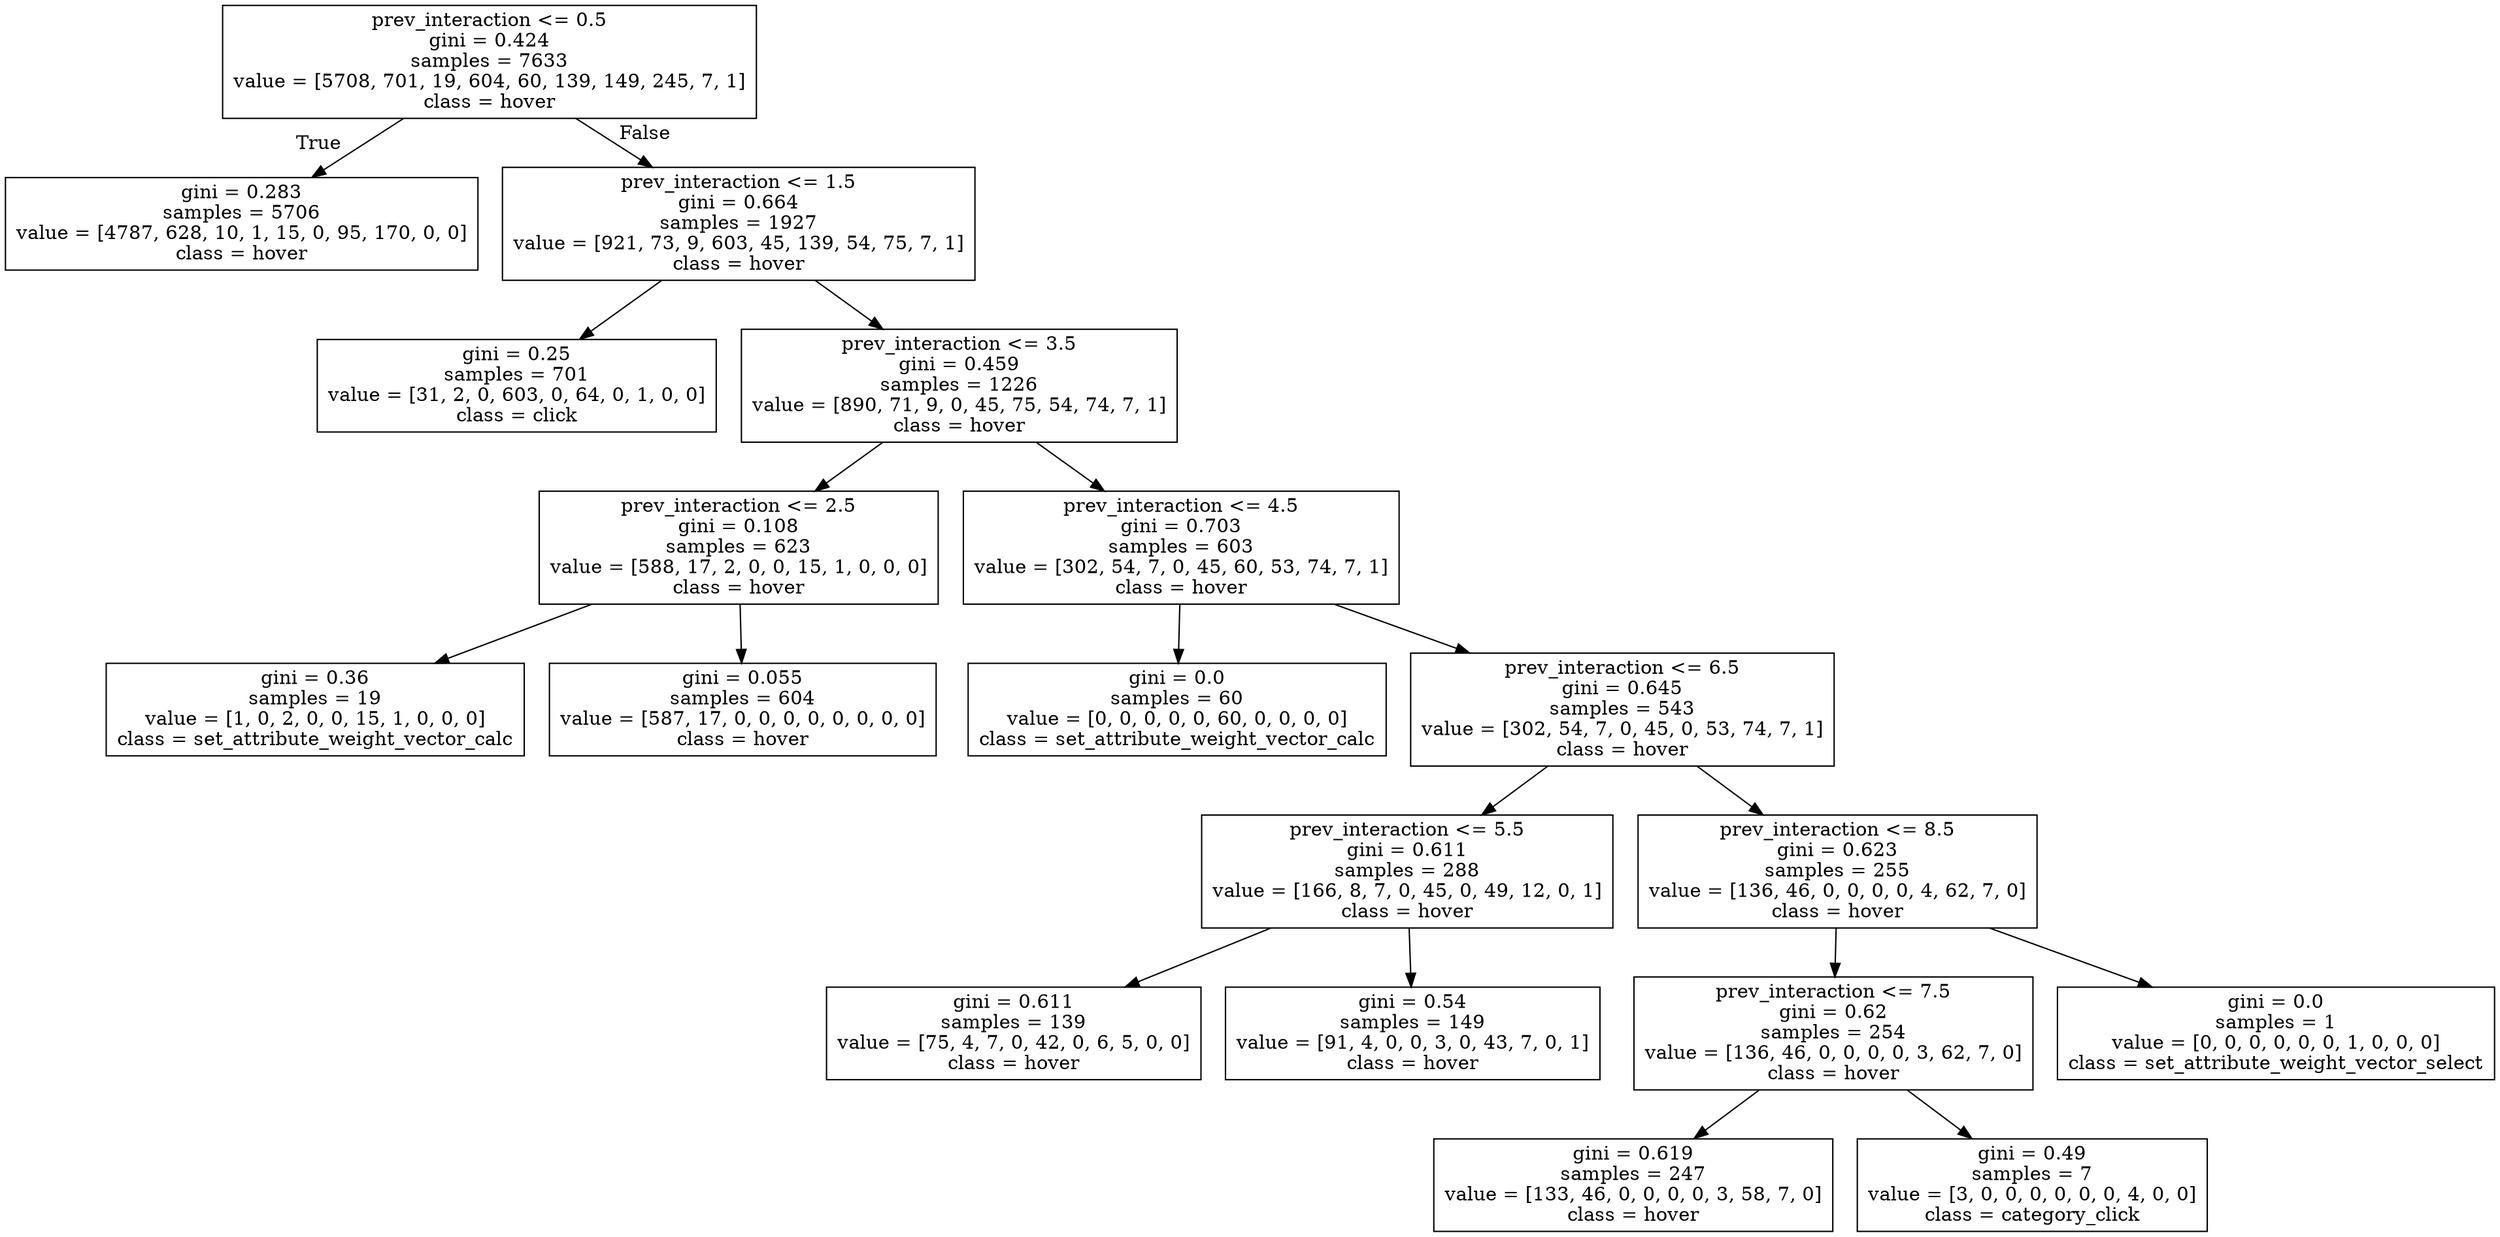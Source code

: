 digraph Tree {
node [shape=box] ;
0 [label="prev_interaction <= 0.5\ngini = 0.424\nsamples = 7633\nvalue = [5708, 701, 19, 604, 60, 139, 149, 245, 7, 1]\nclass = hover"] ;
1 [label="gini = 0.283\nsamples = 5706\nvalue = [4787, 628, 10, 1, 15, 0, 95, 170, 0, 0]\nclass = hover"] ;
0 -> 1 [labeldistance=2.5, labelangle=45, headlabel="True"] ;
2 [label="prev_interaction <= 1.5\ngini = 0.664\nsamples = 1927\nvalue = [921, 73, 9, 603, 45, 139, 54, 75, 7, 1]\nclass = hover"] ;
0 -> 2 [labeldistance=2.5, labelangle=-45, headlabel="False"] ;
3 [label="gini = 0.25\nsamples = 701\nvalue = [31, 2, 0, 603, 0, 64, 0, 1, 0, 0]\nclass = click"] ;
2 -> 3 ;
4 [label="prev_interaction <= 3.5\ngini = 0.459\nsamples = 1226\nvalue = [890, 71, 9, 0, 45, 75, 54, 74, 7, 1]\nclass = hover"] ;
2 -> 4 ;
5 [label="prev_interaction <= 2.5\ngini = 0.108\nsamples = 623\nvalue = [588, 17, 2, 0, 0, 15, 1, 0, 0, 0]\nclass = hover"] ;
4 -> 5 ;
6 [label="gini = 0.36\nsamples = 19\nvalue = [1, 0, 2, 0, 0, 15, 1, 0, 0, 0]\nclass = set_attribute_weight_vector_calc"] ;
5 -> 6 ;
7 [label="gini = 0.055\nsamples = 604\nvalue = [587, 17, 0, 0, 0, 0, 0, 0, 0, 0]\nclass = hover"] ;
5 -> 7 ;
8 [label="prev_interaction <= 4.5\ngini = 0.703\nsamples = 603\nvalue = [302, 54, 7, 0, 45, 60, 53, 74, 7, 1]\nclass = hover"] ;
4 -> 8 ;
9 [label="gini = 0.0\nsamples = 60\nvalue = [0, 0, 0, 0, 0, 60, 0, 0, 0, 0]\nclass = set_attribute_weight_vector_calc"] ;
8 -> 9 ;
10 [label="prev_interaction <= 6.5\ngini = 0.645\nsamples = 543\nvalue = [302, 54, 7, 0, 45, 0, 53, 74, 7, 1]\nclass = hover"] ;
8 -> 10 ;
11 [label="prev_interaction <= 5.5\ngini = 0.611\nsamples = 288\nvalue = [166, 8, 7, 0, 45, 0, 49, 12, 0, 1]\nclass = hover"] ;
10 -> 11 ;
12 [label="gini = 0.611\nsamples = 139\nvalue = [75, 4, 7, 0, 42, 0, 6, 5, 0, 0]\nclass = hover"] ;
11 -> 12 ;
13 [label="gini = 0.54\nsamples = 149\nvalue = [91, 4, 0, 0, 3, 0, 43, 7, 0, 1]\nclass = hover"] ;
11 -> 13 ;
14 [label="prev_interaction <= 8.5\ngini = 0.623\nsamples = 255\nvalue = [136, 46, 0, 0, 0, 0, 4, 62, 7, 0]\nclass = hover"] ;
10 -> 14 ;
15 [label="prev_interaction <= 7.5\ngini = 0.62\nsamples = 254\nvalue = [136, 46, 0, 0, 0, 0, 3, 62, 7, 0]\nclass = hover"] ;
14 -> 15 ;
16 [label="gini = 0.619\nsamples = 247\nvalue = [133, 46, 0, 0, 0, 0, 3, 58, 7, 0]\nclass = hover"] ;
15 -> 16 ;
17 [label="gini = 0.49\nsamples = 7\nvalue = [3, 0, 0, 0, 0, 0, 0, 4, 0, 0]\nclass = category_click"] ;
15 -> 17 ;
18 [label="gini = 0.0\nsamples = 1\nvalue = [0, 0, 0, 0, 0, 0, 1, 0, 0, 0]\nclass = set_attribute_weight_vector_select"] ;
14 -> 18 ;
}